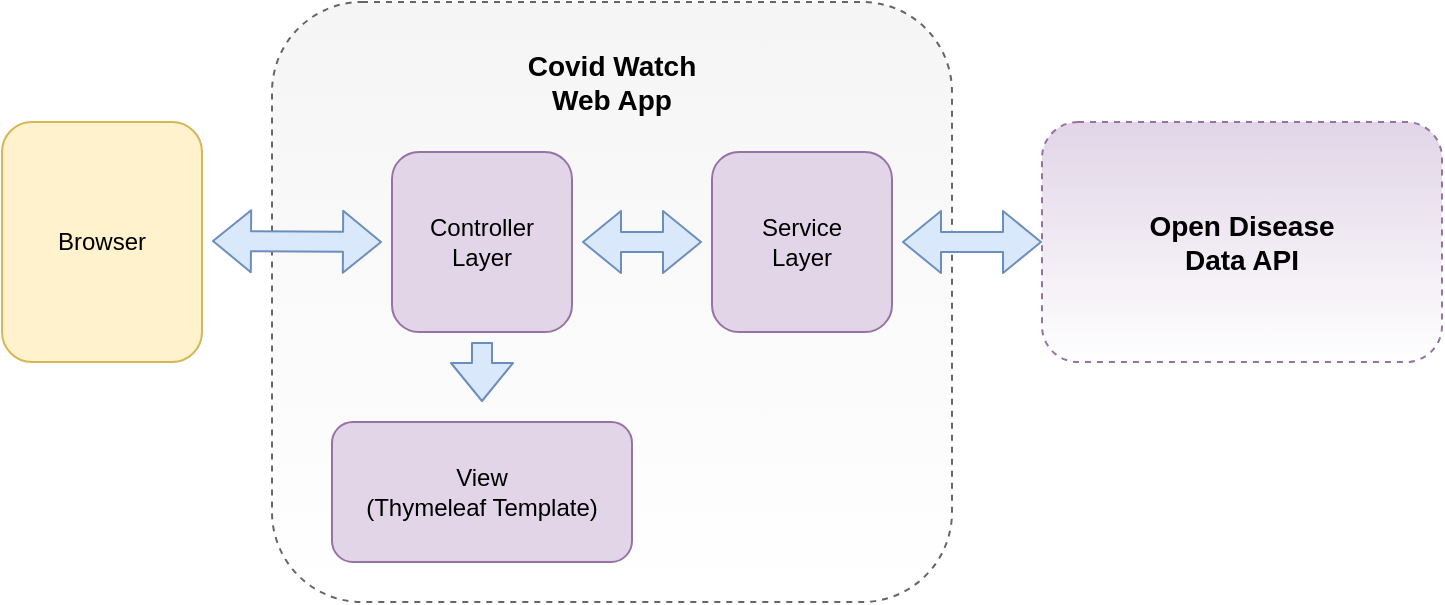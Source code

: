 <mxfile version="14.9.8" type="device"><diagram id="uM0QM-_rSWjBVq_h-_jm" name="Page-1"><mxGraphModel dx="1038" dy="547" grid="1" gridSize="10" guides="1" tooltips="1" connect="1" arrows="1" fold="1" page="1" pageScale="1" pageWidth="850" pageHeight="1100" math="0" shadow="0"><root><mxCell id="0"/><mxCell id="1" parent="0"/><mxCell id="uiVMIBIVhxmjuzWw47z8-14" value="" style="rounded=1;whiteSpace=wrap;html=1;dashed=1;fillColor=#e1d5e7;strokeColor=#9673a6;gradientColor=#ffffff;" vertex="1" parent="1"><mxGeometry x="590" y="180" width="200" height="120" as="geometry"/></mxCell><mxCell id="uiVMIBIVhxmjuzWw47z8-13" value="" style="rounded=1;whiteSpace=wrap;html=1;dashed=1;fillColor=#f5f5f5;strokeColor=#666666;gradientDirection=south;fontColor=#333333;gradientColor=#ffffff;" vertex="1" parent="1"><mxGeometry x="205" y="120" width="340" height="300" as="geometry"/></mxCell><mxCell id="uiVMIBIVhxmjuzWw47z8-1" value="Browser" style="rounded=1;whiteSpace=wrap;html=1;fillColor=#fff2cc;strokeColor=#d6b656;" vertex="1" parent="1"><mxGeometry x="70" y="180" width="100" height="120" as="geometry"/></mxCell><mxCell id="uiVMIBIVhxmjuzWw47z8-2" value="Controller&lt;br&gt;Layer" style="rounded=1;whiteSpace=wrap;html=1;fillColor=#e1d5e7;strokeColor=#9673a6;" vertex="1" parent="1"><mxGeometry x="265" y="195" width="90" height="90" as="geometry"/></mxCell><mxCell id="uiVMIBIVhxmjuzWw47z8-3" value="Service&lt;br&gt;Layer" style="rounded=1;whiteSpace=wrap;html=1;fillColor=#e1d5e7;strokeColor=#9673a6;" vertex="1" parent="1"><mxGeometry x="425" y="195" width="90" height="90" as="geometry"/></mxCell><mxCell id="uiVMIBIVhxmjuzWw47z8-6" value="View&lt;br&gt;(Thymeleaf Template)" style="rounded=1;whiteSpace=wrap;html=1;fillColor=#e1d5e7;strokeColor=#9673a6;" vertex="1" parent="1"><mxGeometry x="235" y="330" width="150" height="70" as="geometry"/></mxCell><mxCell id="uiVMIBIVhxmjuzWw47z8-8" value="" style="shape=flexArrow;endArrow=classic;startArrow=classic;html=1;fillColor=#dae8fc;strokeColor=#6c8ebf;" edge="1" parent="1"><mxGeometry width="100" height="100" relative="1" as="geometry"><mxPoint x="360" y="240" as="sourcePoint"/><mxPoint x="420" y="240" as="targetPoint"/></mxGeometry></mxCell><mxCell id="uiVMIBIVhxmjuzWw47z8-9" value="" style="shape=flexArrow;endArrow=classic;startArrow=classic;html=1;fillColor=#dae8fc;strokeColor=#6c8ebf;entryX=0;entryY=0.5;entryDx=0;entryDy=0;" edge="1" parent="1" target="uiVMIBIVhxmjuzWw47z8-14"><mxGeometry width="100" height="100" relative="1" as="geometry"><mxPoint x="520" y="240" as="sourcePoint"/><mxPoint x="580" y="240" as="targetPoint"/></mxGeometry></mxCell><mxCell id="uiVMIBIVhxmjuzWw47z8-15" value="Covid Watch&lt;br style=&quot;font-size: 14px;&quot;&gt;Web App" style="text;html=1;strokeColor=none;fillColor=none;align=center;verticalAlign=middle;whiteSpace=wrap;rounded=0;dashed=1;fontStyle=1;fontSize=14;" vertex="1" parent="1"><mxGeometry x="295" y="140" width="160" height="40" as="geometry"/></mxCell><mxCell id="uiVMIBIVhxmjuzWw47z8-16" value="Open Disease&lt;br style=&quot;font-size: 14px&quot;&gt;Data API" style="text;html=1;strokeColor=none;fillColor=none;align=center;verticalAlign=middle;whiteSpace=wrap;rounded=0;dashed=1;fontStyle=1;fontSize=14;" vertex="1" parent="1"><mxGeometry x="610" y="220" width="160" height="40" as="geometry"/></mxCell><mxCell id="uiVMIBIVhxmjuzWw47z8-21" value="" style="shape=flexArrow;endArrow=classic;html=1;fontSize=14;fillColor=#dae8fc;strokeColor=#6c8ebf;" edge="1" parent="1"><mxGeometry width="50" height="50" relative="1" as="geometry"><mxPoint x="310" y="290" as="sourcePoint"/><mxPoint x="310" y="320" as="targetPoint"/></mxGeometry></mxCell><mxCell id="uiVMIBIVhxmjuzWw47z8-22" value="" style="shape=flexArrow;endArrow=classic;startArrow=classic;html=1;fillColor=#dae8fc;strokeColor=#6c8ebf;" edge="1" parent="1"><mxGeometry width="100" height="100" relative="1" as="geometry"><mxPoint x="175" y="239.5" as="sourcePoint"/><mxPoint x="260" y="240" as="targetPoint"/></mxGeometry></mxCell></root></mxGraphModel></diagram></mxfile>